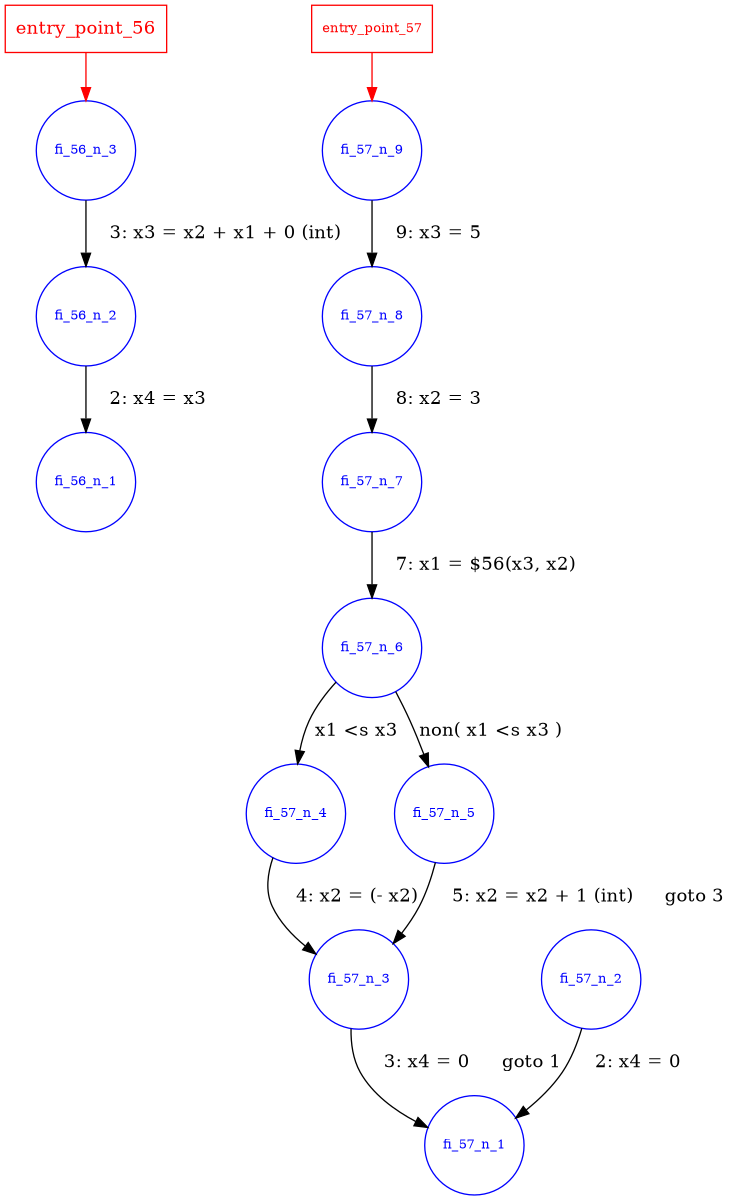 digraph cfg{
size="8,8!"edge [dir=one, color=red, style=filled,fontcolor=black, penwidth=1] ;
node [shape=box, color=red, fontcolor=red] ; 
 f_entry_56_3[color=red,label= "entry_point_56" ];
 node [shape=circle, fontsize=10, peripheries=1, color=blue, fontcolor=blue] ; 
 f_entry_56_3 -> fi_56_n_3;
edge [dir=one, color=black, style=filled,fontcolor=black, penwidth=1] ;
fi_56_n_3 -> fi_56_n_2 [label="    3:	x3 = x2 + x1 + 0 (int)"]; 
fi_56_n_2 -> fi_56_n_1 [label="    2:	x4 = x3"]; 

edge [dir=one, color=red, style=filled,fontcolor=black, penwidth=1] ;
node [shape=box, color=red, fontcolor=red] ; 
 f_entry_57_9[color=red,label= "entry_point_57" ];
 node [shape=circle, fontsize=10, peripheries=1, color=blue, fontcolor=blue] ; 
 f_entry_57_9 -> fi_57_n_9;
edge [dir=one, color=black, style=filled,fontcolor=black, penwidth=1] ;
fi_57_n_9 -> fi_57_n_8 [label="    9:	x3 = 5"]; 
fi_57_n_8 -> fi_57_n_7 [label="    8:	x2 = 3"]; 
fi_57_n_7 -> fi_57_n_6 [label="    7:	x1 = $56(x3, x2)"]; 
fi_57_n_6 -> fi_57_n_4 [label=" x1 <s x3 "]; 
fi_57_n_6 -> fi_57_n_5 [label="non( x1 <s x3 )"]; 
fi_57_n_5 -> fi_57_n_3 [label="    5:	x2 = x2 + 1 (int)	goto 3"]; 
fi_57_n_4 -> fi_57_n_3 [label="    4:	x2 = (- x2)"]; 
fi_57_n_3 -> fi_57_n_1 [label="    3:	x4 = 0	goto 1"]; 
fi_57_n_2 -> fi_57_n_1 [label="    2:	x4 = 0"]; 

 }
